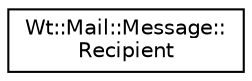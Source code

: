 digraph "Graphical Class Hierarchy"
{
 // LATEX_PDF_SIZE
  edge [fontname="Helvetica",fontsize="10",labelfontname="Helvetica",labelfontsize="10"];
  node [fontname="Helvetica",fontsize="10",shape=record];
  rankdir="LR";
  Node0 [label="Wt::Mail::Message::\lRecipient",height=0.2,width=0.4,color="black", fillcolor="white", style="filled",URL="$structWt_1_1Mail_1_1Message_1_1Recipient.html",tooltip="A struct representing a recipient."];
}
